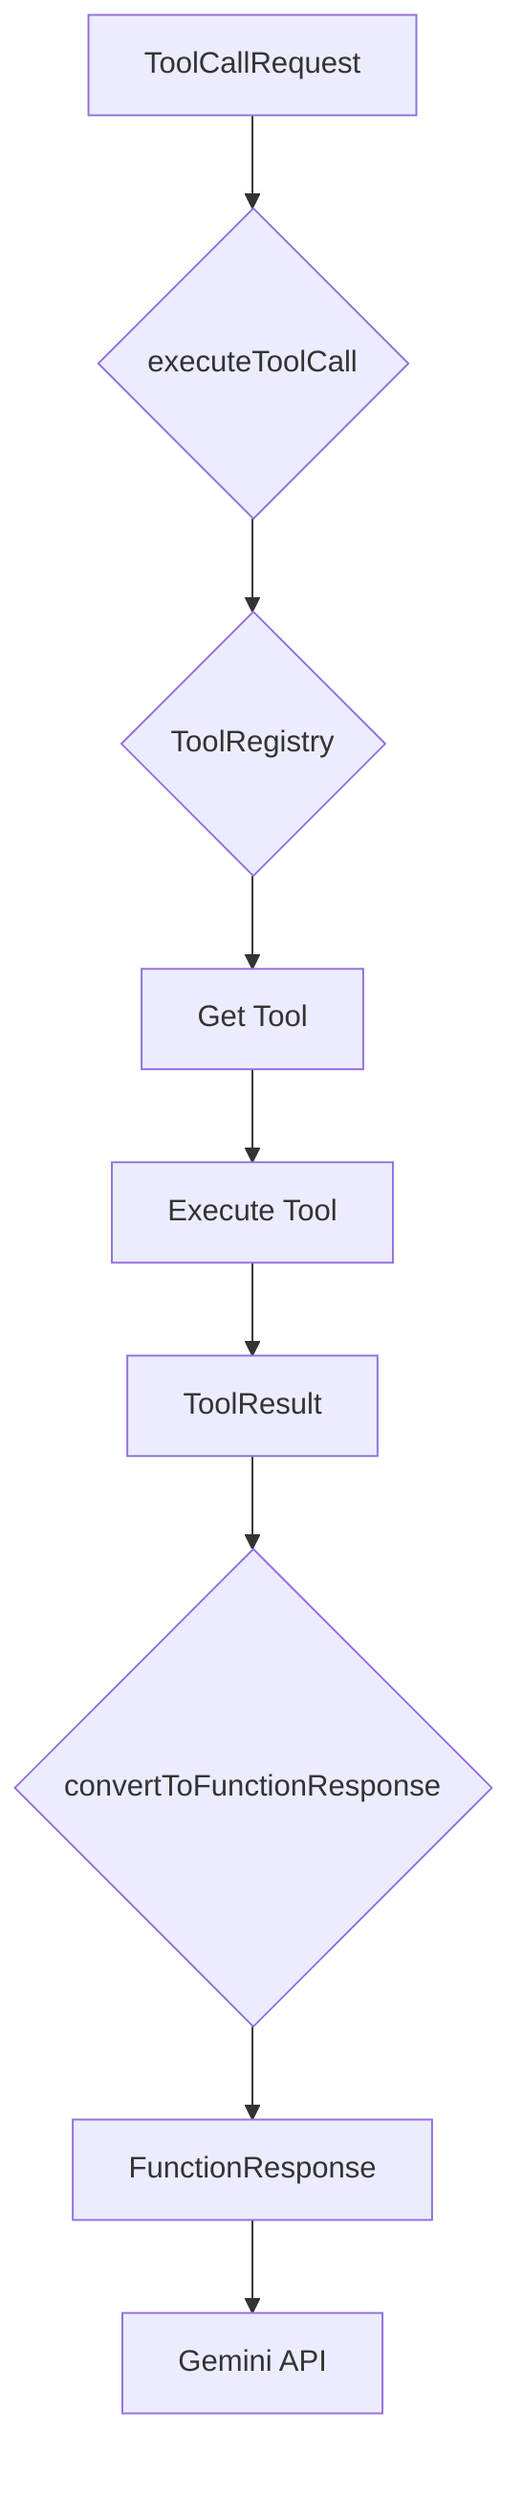 graph TD
    A[ToolCallRequest] --> B{executeToolCall};
    B --> C{ToolRegistry};
    C --> D[Get Tool];
    D --> E[Execute Tool];
    E --> F[ToolResult];
    F --> G{convertToFunctionResponse};
    G --> H[FunctionResponse];
    H --> I[Gemini API];